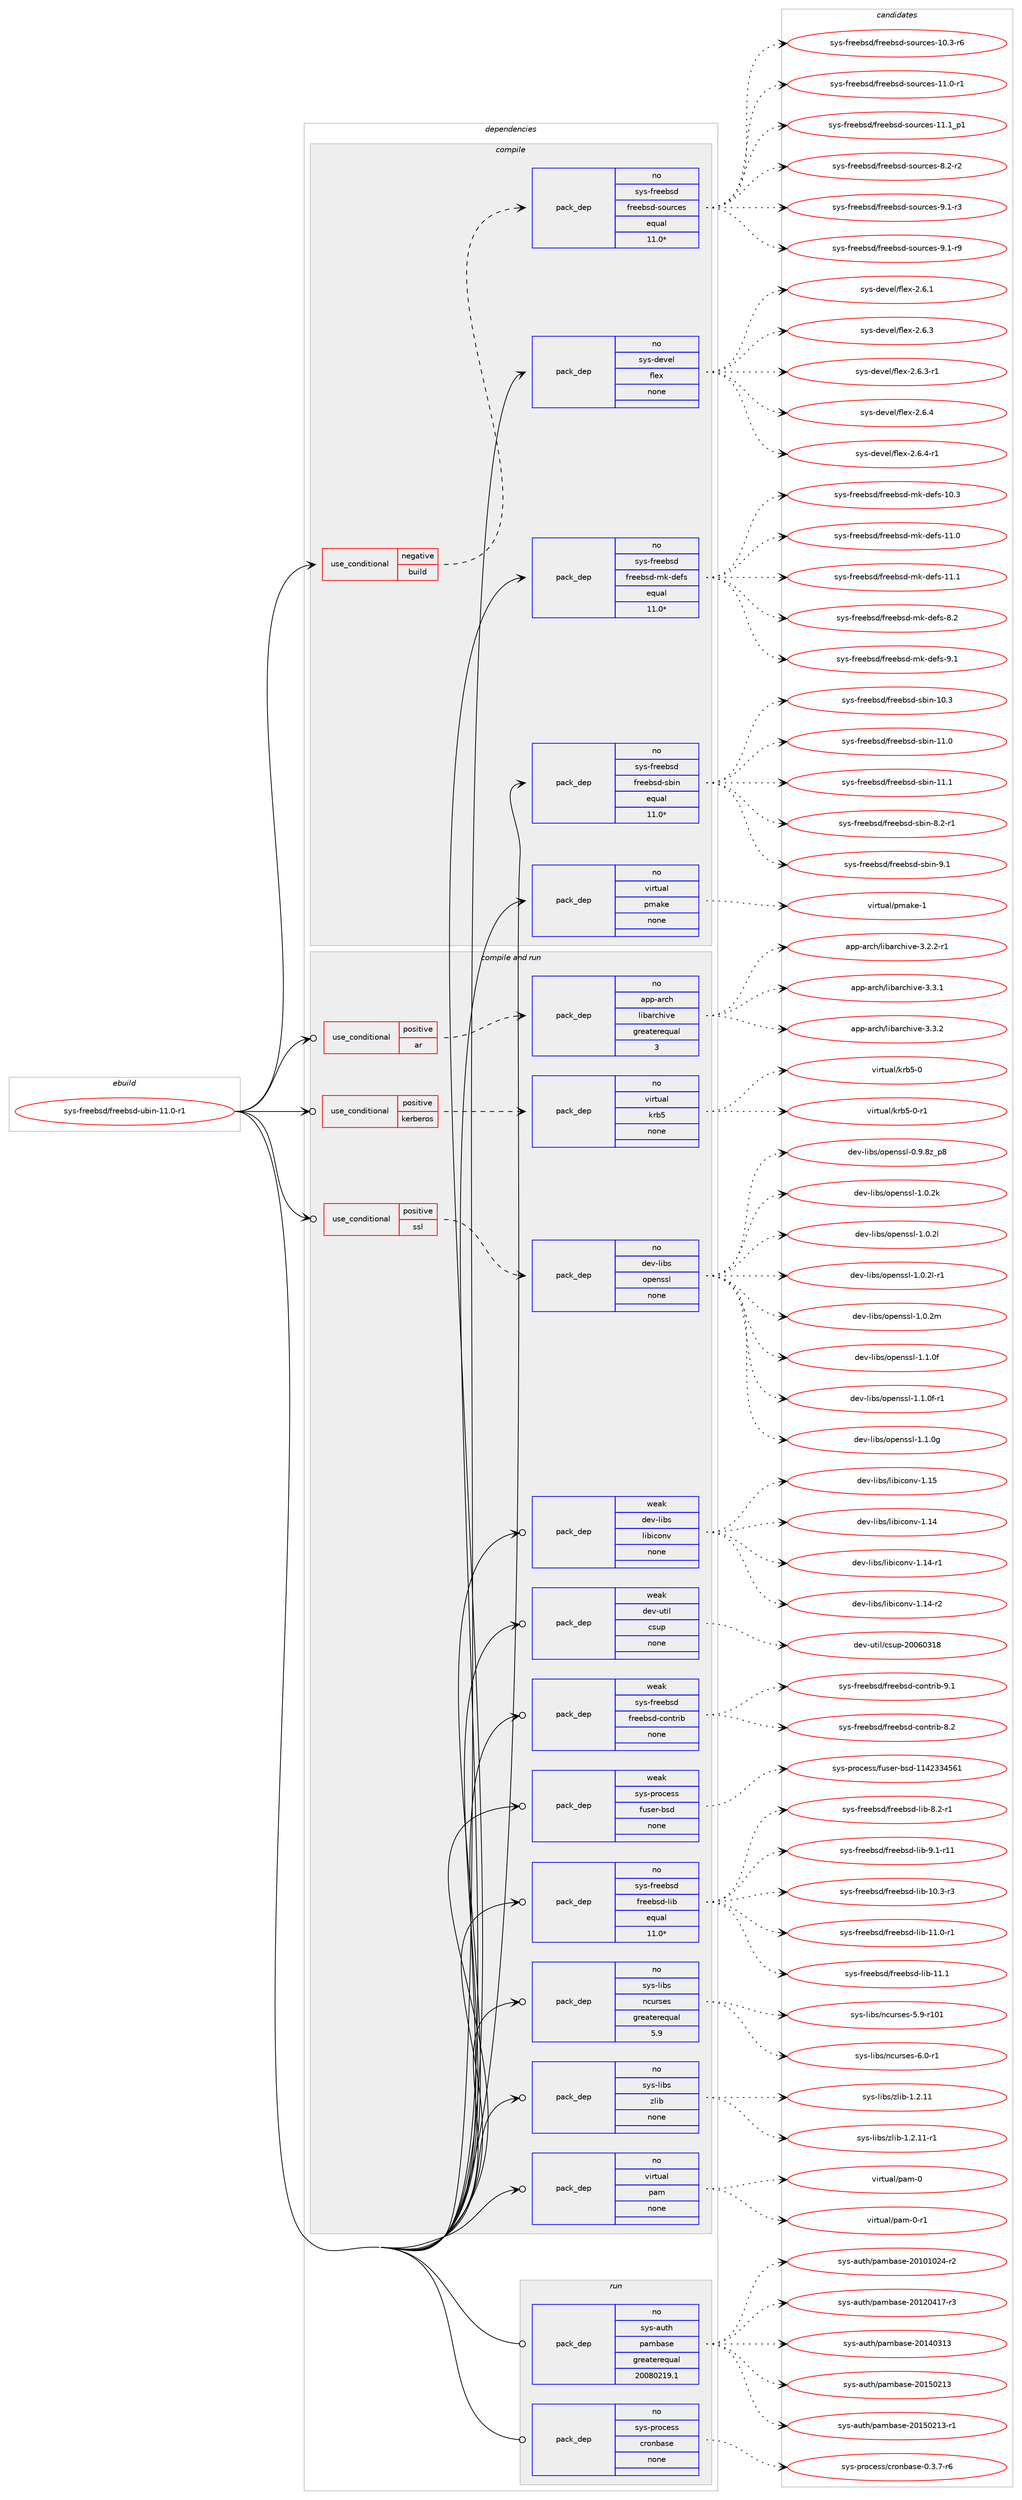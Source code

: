 digraph prolog {

# *************
# Graph options
# *************

newrank=true;
concentrate=true;
compound=true;
graph [rankdir=LR,fontname=Helvetica,fontsize=10,ranksep=1.5];#, ranksep=2.5, nodesep=0.2];
edge  [arrowhead=vee];
node  [fontname=Helvetica,fontsize=10];

# **********
# The ebuild
# **********

subgraph cluster_leftcol {
color=gray;
rank=same;
label=<<i>ebuild</i>>;
id [label="sys-freebsd/freebsd-ubin-11.0-r1", color=red, width=4, href="../sys-freebsd/freebsd-ubin-11.0-r1.svg"];
}

# ****************
# The dependencies
# ****************

subgraph cluster_midcol {
color=gray;
label=<<i>dependencies</i>>;
subgraph cluster_compile {
fillcolor="#eeeeee";
style=filled;
label=<<i>compile</i>>;
subgraph cond116564 {
dependency486682 [label=<<TABLE BORDER="0" CELLBORDER="1" CELLSPACING="0" CELLPADDING="4"><TR><TD ROWSPAN="3" CELLPADDING="10">use_conditional</TD></TR><TR><TD>negative</TD></TR><TR><TD>build</TD></TR></TABLE>>, shape=none, color=red];
subgraph pack361614 {
dependency486683 [label=<<TABLE BORDER="0" CELLBORDER="1" CELLSPACING="0" CELLPADDING="4" WIDTH="220"><TR><TD ROWSPAN="6" CELLPADDING="30">pack_dep</TD></TR><TR><TD WIDTH="110">no</TD></TR><TR><TD>sys-freebsd</TD></TR><TR><TD>freebsd-sources</TD></TR><TR><TD>equal</TD></TR><TR><TD>11.0*</TD></TR></TABLE>>, shape=none, color=blue];
}
dependency486682:e -> dependency486683:w [weight=20,style="dashed",arrowhead="vee"];
}
id:e -> dependency486682:w [weight=20,style="solid",arrowhead="vee"];
subgraph pack361615 {
dependency486684 [label=<<TABLE BORDER="0" CELLBORDER="1" CELLSPACING="0" CELLPADDING="4" WIDTH="220"><TR><TD ROWSPAN="6" CELLPADDING="30">pack_dep</TD></TR><TR><TD WIDTH="110">no</TD></TR><TR><TD>sys-devel</TD></TR><TR><TD>flex</TD></TR><TR><TD>none</TD></TR><TR><TD></TD></TR></TABLE>>, shape=none, color=blue];
}
id:e -> dependency486684:w [weight=20,style="solid",arrowhead="vee"];
subgraph pack361616 {
dependency486685 [label=<<TABLE BORDER="0" CELLBORDER="1" CELLSPACING="0" CELLPADDING="4" WIDTH="220"><TR><TD ROWSPAN="6" CELLPADDING="30">pack_dep</TD></TR><TR><TD WIDTH="110">no</TD></TR><TR><TD>sys-freebsd</TD></TR><TR><TD>freebsd-mk-defs</TD></TR><TR><TD>equal</TD></TR><TR><TD>11.0*</TD></TR></TABLE>>, shape=none, color=blue];
}
id:e -> dependency486685:w [weight=20,style="solid",arrowhead="vee"];
subgraph pack361617 {
dependency486686 [label=<<TABLE BORDER="0" CELLBORDER="1" CELLSPACING="0" CELLPADDING="4" WIDTH="220"><TR><TD ROWSPAN="6" CELLPADDING="30">pack_dep</TD></TR><TR><TD WIDTH="110">no</TD></TR><TR><TD>sys-freebsd</TD></TR><TR><TD>freebsd-sbin</TD></TR><TR><TD>equal</TD></TR><TR><TD>11.0*</TD></TR></TABLE>>, shape=none, color=blue];
}
id:e -> dependency486686:w [weight=20,style="solid",arrowhead="vee"];
subgraph pack361618 {
dependency486687 [label=<<TABLE BORDER="0" CELLBORDER="1" CELLSPACING="0" CELLPADDING="4" WIDTH="220"><TR><TD ROWSPAN="6" CELLPADDING="30">pack_dep</TD></TR><TR><TD WIDTH="110">no</TD></TR><TR><TD>virtual</TD></TR><TR><TD>pmake</TD></TR><TR><TD>none</TD></TR><TR><TD></TD></TR></TABLE>>, shape=none, color=blue];
}
id:e -> dependency486687:w [weight=20,style="solid",arrowhead="vee"];
}
subgraph cluster_compileandrun {
fillcolor="#eeeeee";
style=filled;
label=<<i>compile and run</i>>;
subgraph cond116565 {
dependency486688 [label=<<TABLE BORDER="0" CELLBORDER="1" CELLSPACING="0" CELLPADDING="4"><TR><TD ROWSPAN="3" CELLPADDING="10">use_conditional</TD></TR><TR><TD>positive</TD></TR><TR><TD>ar</TD></TR></TABLE>>, shape=none, color=red];
subgraph pack361619 {
dependency486689 [label=<<TABLE BORDER="0" CELLBORDER="1" CELLSPACING="0" CELLPADDING="4" WIDTH="220"><TR><TD ROWSPAN="6" CELLPADDING="30">pack_dep</TD></TR><TR><TD WIDTH="110">no</TD></TR><TR><TD>app-arch</TD></TR><TR><TD>libarchive</TD></TR><TR><TD>greaterequal</TD></TR><TR><TD>3</TD></TR></TABLE>>, shape=none, color=blue];
}
dependency486688:e -> dependency486689:w [weight=20,style="dashed",arrowhead="vee"];
}
id:e -> dependency486688:w [weight=20,style="solid",arrowhead="odotvee"];
subgraph cond116566 {
dependency486690 [label=<<TABLE BORDER="0" CELLBORDER="1" CELLSPACING="0" CELLPADDING="4"><TR><TD ROWSPAN="3" CELLPADDING="10">use_conditional</TD></TR><TR><TD>positive</TD></TR><TR><TD>kerberos</TD></TR></TABLE>>, shape=none, color=red];
subgraph pack361620 {
dependency486691 [label=<<TABLE BORDER="0" CELLBORDER="1" CELLSPACING="0" CELLPADDING="4" WIDTH="220"><TR><TD ROWSPAN="6" CELLPADDING="30">pack_dep</TD></TR><TR><TD WIDTH="110">no</TD></TR><TR><TD>virtual</TD></TR><TR><TD>krb5</TD></TR><TR><TD>none</TD></TR><TR><TD></TD></TR></TABLE>>, shape=none, color=blue];
}
dependency486690:e -> dependency486691:w [weight=20,style="dashed",arrowhead="vee"];
}
id:e -> dependency486690:w [weight=20,style="solid",arrowhead="odotvee"];
subgraph cond116567 {
dependency486692 [label=<<TABLE BORDER="0" CELLBORDER="1" CELLSPACING="0" CELLPADDING="4"><TR><TD ROWSPAN="3" CELLPADDING="10">use_conditional</TD></TR><TR><TD>positive</TD></TR><TR><TD>ssl</TD></TR></TABLE>>, shape=none, color=red];
subgraph pack361621 {
dependency486693 [label=<<TABLE BORDER="0" CELLBORDER="1" CELLSPACING="0" CELLPADDING="4" WIDTH="220"><TR><TD ROWSPAN="6" CELLPADDING="30">pack_dep</TD></TR><TR><TD WIDTH="110">no</TD></TR><TR><TD>dev-libs</TD></TR><TR><TD>openssl</TD></TR><TR><TD>none</TD></TR><TR><TD></TD></TR></TABLE>>, shape=none, color=blue];
}
dependency486692:e -> dependency486693:w [weight=20,style="dashed",arrowhead="vee"];
}
id:e -> dependency486692:w [weight=20,style="solid",arrowhead="odotvee"];
subgraph pack361622 {
dependency486694 [label=<<TABLE BORDER="0" CELLBORDER="1" CELLSPACING="0" CELLPADDING="4" WIDTH="220"><TR><TD ROWSPAN="6" CELLPADDING="30">pack_dep</TD></TR><TR><TD WIDTH="110">no</TD></TR><TR><TD>sys-freebsd</TD></TR><TR><TD>freebsd-lib</TD></TR><TR><TD>equal</TD></TR><TR><TD>11.0*</TD></TR></TABLE>>, shape=none, color=blue];
}
id:e -> dependency486694:w [weight=20,style="solid",arrowhead="odotvee"];
subgraph pack361623 {
dependency486695 [label=<<TABLE BORDER="0" CELLBORDER="1" CELLSPACING="0" CELLPADDING="4" WIDTH="220"><TR><TD ROWSPAN="6" CELLPADDING="30">pack_dep</TD></TR><TR><TD WIDTH="110">no</TD></TR><TR><TD>sys-libs</TD></TR><TR><TD>ncurses</TD></TR><TR><TD>greaterequal</TD></TR><TR><TD>5.9</TD></TR></TABLE>>, shape=none, color=blue];
}
id:e -> dependency486695:w [weight=20,style="solid",arrowhead="odotvee"];
subgraph pack361624 {
dependency486696 [label=<<TABLE BORDER="0" CELLBORDER="1" CELLSPACING="0" CELLPADDING="4" WIDTH="220"><TR><TD ROWSPAN="6" CELLPADDING="30">pack_dep</TD></TR><TR><TD WIDTH="110">no</TD></TR><TR><TD>sys-libs</TD></TR><TR><TD>zlib</TD></TR><TR><TD>none</TD></TR><TR><TD></TD></TR></TABLE>>, shape=none, color=blue];
}
id:e -> dependency486696:w [weight=20,style="solid",arrowhead="odotvee"];
subgraph pack361625 {
dependency486697 [label=<<TABLE BORDER="0" CELLBORDER="1" CELLSPACING="0" CELLPADDING="4" WIDTH="220"><TR><TD ROWSPAN="6" CELLPADDING="30">pack_dep</TD></TR><TR><TD WIDTH="110">no</TD></TR><TR><TD>virtual</TD></TR><TR><TD>pam</TD></TR><TR><TD>none</TD></TR><TR><TD></TD></TR></TABLE>>, shape=none, color=blue];
}
id:e -> dependency486697:w [weight=20,style="solid",arrowhead="odotvee"];
subgraph pack361626 {
dependency486698 [label=<<TABLE BORDER="0" CELLBORDER="1" CELLSPACING="0" CELLPADDING="4" WIDTH="220"><TR><TD ROWSPAN="6" CELLPADDING="30">pack_dep</TD></TR><TR><TD WIDTH="110">weak</TD></TR><TR><TD>dev-libs</TD></TR><TR><TD>libiconv</TD></TR><TR><TD>none</TD></TR><TR><TD></TD></TR></TABLE>>, shape=none, color=blue];
}
id:e -> dependency486698:w [weight=20,style="solid",arrowhead="odotvee"];
subgraph pack361627 {
dependency486699 [label=<<TABLE BORDER="0" CELLBORDER="1" CELLSPACING="0" CELLPADDING="4" WIDTH="220"><TR><TD ROWSPAN="6" CELLPADDING="30">pack_dep</TD></TR><TR><TD WIDTH="110">weak</TD></TR><TR><TD>dev-util</TD></TR><TR><TD>csup</TD></TR><TR><TD>none</TD></TR><TR><TD></TD></TR></TABLE>>, shape=none, color=blue];
}
id:e -> dependency486699:w [weight=20,style="solid",arrowhead="odotvee"];
subgraph pack361628 {
dependency486700 [label=<<TABLE BORDER="0" CELLBORDER="1" CELLSPACING="0" CELLPADDING="4" WIDTH="220"><TR><TD ROWSPAN="6" CELLPADDING="30">pack_dep</TD></TR><TR><TD WIDTH="110">weak</TD></TR><TR><TD>sys-freebsd</TD></TR><TR><TD>freebsd-contrib</TD></TR><TR><TD>none</TD></TR><TR><TD></TD></TR></TABLE>>, shape=none, color=blue];
}
id:e -> dependency486700:w [weight=20,style="solid",arrowhead="odotvee"];
subgraph pack361629 {
dependency486701 [label=<<TABLE BORDER="0" CELLBORDER="1" CELLSPACING="0" CELLPADDING="4" WIDTH="220"><TR><TD ROWSPAN="6" CELLPADDING="30">pack_dep</TD></TR><TR><TD WIDTH="110">weak</TD></TR><TR><TD>sys-process</TD></TR><TR><TD>fuser-bsd</TD></TR><TR><TD>none</TD></TR><TR><TD></TD></TR></TABLE>>, shape=none, color=blue];
}
id:e -> dependency486701:w [weight=20,style="solid",arrowhead="odotvee"];
}
subgraph cluster_run {
fillcolor="#eeeeee";
style=filled;
label=<<i>run</i>>;
subgraph pack361630 {
dependency486702 [label=<<TABLE BORDER="0" CELLBORDER="1" CELLSPACING="0" CELLPADDING="4" WIDTH="220"><TR><TD ROWSPAN="6" CELLPADDING="30">pack_dep</TD></TR><TR><TD WIDTH="110">no</TD></TR><TR><TD>sys-auth</TD></TR><TR><TD>pambase</TD></TR><TR><TD>greaterequal</TD></TR><TR><TD>20080219.1</TD></TR></TABLE>>, shape=none, color=blue];
}
id:e -> dependency486702:w [weight=20,style="solid",arrowhead="odot"];
subgraph pack361631 {
dependency486703 [label=<<TABLE BORDER="0" CELLBORDER="1" CELLSPACING="0" CELLPADDING="4" WIDTH="220"><TR><TD ROWSPAN="6" CELLPADDING="30">pack_dep</TD></TR><TR><TD WIDTH="110">no</TD></TR><TR><TD>sys-process</TD></TR><TR><TD>cronbase</TD></TR><TR><TD>none</TD></TR><TR><TD></TD></TR></TABLE>>, shape=none, color=blue];
}
id:e -> dependency486703:w [weight=20,style="solid",arrowhead="odot"];
}
}

# **************
# The candidates
# **************

subgraph cluster_choices {
rank=same;
color=gray;
label=<<i>candidates</i>>;

subgraph choice361614 {
color=black;
nodesep=1;
choice11512111545102114101101981151004710211410110198115100451151111171149910111545494846514511454 [label="sys-freebsd/freebsd-sources-10.3-r6", color=red, width=4,href="../sys-freebsd/freebsd-sources-10.3-r6.svg"];
choice11512111545102114101101981151004710211410110198115100451151111171149910111545494946484511449 [label="sys-freebsd/freebsd-sources-11.0-r1", color=red, width=4,href="../sys-freebsd/freebsd-sources-11.0-r1.svg"];
choice11512111545102114101101981151004710211410110198115100451151111171149910111545494946499511249 [label="sys-freebsd/freebsd-sources-11.1_p1", color=red, width=4,href="../sys-freebsd/freebsd-sources-11.1_p1.svg"];
choice115121115451021141011019811510047102114101101981151004511511111711499101115455646504511450 [label="sys-freebsd/freebsd-sources-8.2-r2", color=red, width=4,href="../sys-freebsd/freebsd-sources-8.2-r2.svg"];
choice115121115451021141011019811510047102114101101981151004511511111711499101115455746494511451 [label="sys-freebsd/freebsd-sources-9.1-r3", color=red, width=4,href="../sys-freebsd/freebsd-sources-9.1-r3.svg"];
choice115121115451021141011019811510047102114101101981151004511511111711499101115455746494511457 [label="sys-freebsd/freebsd-sources-9.1-r9", color=red, width=4,href="../sys-freebsd/freebsd-sources-9.1-r9.svg"];
dependency486683:e -> choice11512111545102114101101981151004710211410110198115100451151111171149910111545494846514511454:w [style=dotted,weight="100"];
dependency486683:e -> choice11512111545102114101101981151004710211410110198115100451151111171149910111545494946484511449:w [style=dotted,weight="100"];
dependency486683:e -> choice11512111545102114101101981151004710211410110198115100451151111171149910111545494946499511249:w [style=dotted,weight="100"];
dependency486683:e -> choice115121115451021141011019811510047102114101101981151004511511111711499101115455646504511450:w [style=dotted,weight="100"];
dependency486683:e -> choice115121115451021141011019811510047102114101101981151004511511111711499101115455746494511451:w [style=dotted,weight="100"];
dependency486683:e -> choice115121115451021141011019811510047102114101101981151004511511111711499101115455746494511457:w [style=dotted,weight="100"];
}
subgraph choice361615 {
color=black;
nodesep=1;
choice1151211154510010111810110847102108101120455046544649 [label="sys-devel/flex-2.6.1", color=red, width=4,href="../sys-devel/flex-2.6.1.svg"];
choice1151211154510010111810110847102108101120455046544651 [label="sys-devel/flex-2.6.3", color=red, width=4,href="../sys-devel/flex-2.6.3.svg"];
choice11512111545100101118101108471021081011204550465446514511449 [label="sys-devel/flex-2.6.3-r1", color=red, width=4,href="../sys-devel/flex-2.6.3-r1.svg"];
choice1151211154510010111810110847102108101120455046544652 [label="sys-devel/flex-2.6.4", color=red, width=4,href="../sys-devel/flex-2.6.4.svg"];
choice11512111545100101118101108471021081011204550465446524511449 [label="sys-devel/flex-2.6.4-r1", color=red, width=4,href="../sys-devel/flex-2.6.4-r1.svg"];
dependency486684:e -> choice1151211154510010111810110847102108101120455046544649:w [style=dotted,weight="100"];
dependency486684:e -> choice1151211154510010111810110847102108101120455046544651:w [style=dotted,weight="100"];
dependency486684:e -> choice11512111545100101118101108471021081011204550465446514511449:w [style=dotted,weight="100"];
dependency486684:e -> choice1151211154510010111810110847102108101120455046544652:w [style=dotted,weight="100"];
dependency486684:e -> choice11512111545100101118101108471021081011204550465446524511449:w [style=dotted,weight="100"];
}
subgraph choice361616 {
color=black;
nodesep=1;
choice1151211154510211410110198115100471021141011019811510045109107451001011021154549484651 [label="sys-freebsd/freebsd-mk-defs-10.3", color=red, width=4,href="../sys-freebsd/freebsd-mk-defs-10.3.svg"];
choice1151211154510211410110198115100471021141011019811510045109107451001011021154549494648 [label="sys-freebsd/freebsd-mk-defs-11.0", color=red, width=4,href="../sys-freebsd/freebsd-mk-defs-11.0.svg"];
choice1151211154510211410110198115100471021141011019811510045109107451001011021154549494649 [label="sys-freebsd/freebsd-mk-defs-11.1", color=red, width=4,href="../sys-freebsd/freebsd-mk-defs-11.1.svg"];
choice11512111545102114101101981151004710211410110198115100451091074510010110211545564650 [label="sys-freebsd/freebsd-mk-defs-8.2", color=red, width=4,href="../sys-freebsd/freebsd-mk-defs-8.2.svg"];
choice11512111545102114101101981151004710211410110198115100451091074510010110211545574649 [label="sys-freebsd/freebsd-mk-defs-9.1", color=red, width=4,href="../sys-freebsd/freebsd-mk-defs-9.1.svg"];
dependency486685:e -> choice1151211154510211410110198115100471021141011019811510045109107451001011021154549484651:w [style=dotted,weight="100"];
dependency486685:e -> choice1151211154510211410110198115100471021141011019811510045109107451001011021154549494648:w [style=dotted,weight="100"];
dependency486685:e -> choice1151211154510211410110198115100471021141011019811510045109107451001011021154549494649:w [style=dotted,weight="100"];
dependency486685:e -> choice11512111545102114101101981151004710211410110198115100451091074510010110211545564650:w [style=dotted,weight="100"];
dependency486685:e -> choice11512111545102114101101981151004710211410110198115100451091074510010110211545574649:w [style=dotted,weight="100"];
}
subgraph choice361617 {
color=black;
nodesep=1;
choice1151211154510211410110198115100471021141011019811510045115981051104549484651 [label="sys-freebsd/freebsd-sbin-10.3", color=red, width=4,href="../sys-freebsd/freebsd-sbin-10.3.svg"];
choice1151211154510211410110198115100471021141011019811510045115981051104549494648 [label="sys-freebsd/freebsd-sbin-11.0", color=red, width=4,href="../sys-freebsd/freebsd-sbin-11.0.svg"];
choice1151211154510211410110198115100471021141011019811510045115981051104549494649 [label="sys-freebsd/freebsd-sbin-11.1", color=red, width=4,href="../sys-freebsd/freebsd-sbin-11.1.svg"];
choice115121115451021141011019811510047102114101101981151004511598105110455646504511449 [label="sys-freebsd/freebsd-sbin-8.2-r1", color=red, width=4,href="../sys-freebsd/freebsd-sbin-8.2-r1.svg"];
choice11512111545102114101101981151004710211410110198115100451159810511045574649 [label="sys-freebsd/freebsd-sbin-9.1", color=red, width=4,href="../sys-freebsd/freebsd-sbin-9.1.svg"];
dependency486686:e -> choice1151211154510211410110198115100471021141011019811510045115981051104549484651:w [style=dotted,weight="100"];
dependency486686:e -> choice1151211154510211410110198115100471021141011019811510045115981051104549494648:w [style=dotted,weight="100"];
dependency486686:e -> choice1151211154510211410110198115100471021141011019811510045115981051104549494649:w [style=dotted,weight="100"];
dependency486686:e -> choice115121115451021141011019811510047102114101101981151004511598105110455646504511449:w [style=dotted,weight="100"];
dependency486686:e -> choice11512111545102114101101981151004710211410110198115100451159810511045574649:w [style=dotted,weight="100"];
}
subgraph choice361618 {
color=black;
nodesep=1;
choice1181051141161179710847112109971071014549 [label="virtual/pmake-1", color=red, width=4,href="../virtual/pmake-1.svg"];
dependency486687:e -> choice1181051141161179710847112109971071014549:w [style=dotted,weight="100"];
}
subgraph choice361619 {
color=black;
nodesep=1;
choice97112112459711499104471081059897114991041051181014551465046504511449 [label="app-arch/libarchive-3.2.2-r1", color=red, width=4,href="../app-arch/libarchive-3.2.2-r1.svg"];
choice9711211245971149910447108105989711499104105118101455146514649 [label="app-arch/libarchive-3.3.1", color=red, width=4,href="../app-arch/libarchive-3.3.1.svg"];
choice9711211245971149910447108105989711499104105118101455146514650 [label="app-arch/libarchive-3.3.2", color=red, width=4,href="../app-arch/libarchive-3.3.2.svg"];
dependency486689:e -> choice97112112459711499104471081059897114991041051181014551465046504511449:w [style=dotted,weight="100"];
dependency486689:e -> choice9711211245971149910447108105989711499104105118101455146514649:w [style=dotted,weight="100"];
dependency486689:e -> choice9711211245971149910447108105989711499104105118101455146514650:w [style=dotted,weight="100"];
}
subgraph choice361620 {
color=black;
nodesep=1;
choice118105114116117971084710711498534548 [label="virtual/krb5-0", color=red, width=4,href="../virtual/krb5-0.svg"];
choice1181051141161179710847107114985345484511449 [label="virtual/krb5-0-r1", color=red, width=4,href="../virtual/krb5-0-r1.svg"];
dependency486691:e -> choice118105114116117971084710711498534548:w [style=dotted,weight="100"];
dependency486691:e -> choice1181051141161179710847107114985345484511449:w [style=dotted,weight="100"];
}
subgraph choice361621 {
color=black;
nodesep=1;
choice1001011184510810598115471111121011101151151084548465746561229511256 [label="dev-libs/openssl-0.9.8z_p8", color=red, width=4,href="../dev-libs/openssl-0.9.8z_p8.svg"];
choice100101118451081059811547111112101110115115108454946484650107 [label="dev-libs/openssl-1.0.2k", color=red, width=4,href="../dev-libs/openssl-1.0.2k.svg"];
choice100101118451081059811547111112101110115115108454946484650108 [label="dev-libs/openssl-1.0.2l", color=red, width=4,href="../dev-libs/openssl-1.0.2l.svg"];
choice1001011184510810598115471111121011101151151084549464846501084511449 [label="dev-libs/openssl-1.0.2l-r1", color=red, width=4,href="../dev-libs/openssl-1.0.2l-r1.svg"];
choice100101118451081059811547111112101110115115108454946484650109 [label="dev-libs/openssl-1.0.2m", color=red, width=4,href="../dev-libs/openssl-1.0.2m.svg"];
choice100101118451081059811547111112101110115115108454946494648102 [label="dev-libs/openssl-1.1.0f", color=red, width=4,href="../dev-libs/openssl-1.1.0f.svg"];
choice1001011184510810598115471111121011101151151084549464946481024511449 [label="dev-libs/openssl-1.1.0f-r1", color=red, width=4,href="../dev-libs/openssl-1.1.0f-r1.svg"];
choice100101118451081059811547111112101110115115108454946494648103 [label="dev-libs/openssl-1.1.0g", color=red, width=4,href="../dev-libs/openssl-1.1.0g.svg"];
dependency486693:e -> choice1001011184510810598115471111121011101151151084548465746561229511256:w [style=dotted,weight="100"];
dependency486693:e -> choice100101118451081059811547111112101110115115108454946484650107:w [style=dotted,weight="100"];
dependency486693:e -> choice100101118451081059811547111112101110115115108454946484650108:w [style=dotted,weight="100"];
dependency486693:e -> choice1001011184510810598115471111121011101151151084549464846501084511449:w [style=dotted,weight="100"];
dependency486693:e -> choice100101118451081059811547111112101110115115108454946484650109:w [style=dotted,weight="100"];
dependency486693:e -> choice100101118451081059811547111112101110115115108454946494648102:w [style=dotted,weight="100"];
dependency486693:e -> choice1001011184510810598115471111121011101151151084549464946481024511449:w [style=dotted,weight="100"];
dependency486693:e -> choice100101118451081059811547111112101110115115108454946494648103:w [style=dotted,weight="100"];
}
subgraph choice361622 {
color=black;
nodesep=1;
choice11512111545102114101101981151004710211410110198115100451081059845494846514511451 [label="sys-freebsd/freebsd-lib-10.3-r3", color=red, width=4,href="../sys-freebsd/freebsd-lib-10.3-r3.svg"];
choice11512111545102114101101981151004710211410110198115100451081059845494946484511449 [label="sys-freebsd/freebsd-lib-11.0-r1", color=red, width=4,href="../sys-freebsd/freebsd-lib-11.0-r1.svg"];
choice1151211154510211410110198115100471021141011019811510045108105984549494649 [label="sys-freebsd/freebsd-lib-11.1", color=red, width=4,href="../sys-freebsd/freebsd-lib-11.1.svg"];
choice115121115451021141011019811510047102114101101981151004510810598455646504511449 [label="sys-freebsd/freebsd-lib-8.2-r1", color=red, width=4,href="../sys-freebsd/freebsd-lib-8.2-r1.svg"];
choice11512111545102114101101981151004710211410110198115100451081059845574649451144949 [label="sys-freebsd/freebsd-lib-9.1-r11", color=red, width=4,href="../sys-freebsd/freebsd-lib-9.1-r11.svg"];
dependency486694:e -> choice11512111545102114101101981151004710211410110198115100451081059845494846514511451:w [style=dotted,weight="100"];
dependency486694:e -> choice11512111545102114101101981151004710211410110198115100451081059845494946484511449:w [style=dotted,weight="100"];
dependency486694:e -> choice1151211154510211410110198115100471021141011019811510045108105984549494649:w [style=dotted,weight="100"];
dependency486694:e -> choice115121115451021141011019811510047102114101101981151004510810598455646504511449:w [style=dotted,weight="100"];
dependency486694:e -> choice11512111545102114101101981151004710211410110198115100451081059845574649451144949:w [style=dotted,weight="100"];
}
subgraph choice361623 {
color=black;
nodesep=1;
choice115121115451081059811547110991171141151011154553465745114494849 [label="sys-libs/ncurses-5.9-r101", color=red, width=4,href="../sys-libs/ncurses-5.9-r101.svg"];
choice11512111545108105981154711099117114115101115455446484511449 [label="sys-libs/ncurses-6.0-r1", color=red, width=4,href="../sys-libs/ncurses-6.0-r1.svg"];
dependency486695:e -> choice115121115451081059811547110991171141151011154553465745114494849:w [style=dotted,weight="100"];
dependency486695:e -> choice11512111545108105981154711099117114115101115455446484511449:w [style=dotted,weight="100"];
}
subgraph choice361624 {
color=black;
nodesep=1;
choice1151211154510810598115471221081059845494650464949 [label="sys-libs/zlib-1.2.11", color=red, width=4,href="../sys-libs/zlib-1.2.11.svg"];
choice11512111545108105981154712210810598454946504649494511449 [label="sys-libs/zlib-1.2.11-r1", color=red, width=4,href="../sys-libs/zlib-1.2.11-r1.svg"];
dependency486696:e -> choice1151211154510810598115471221081059845494650464949:w [style=dotted,weight="100"];
dependency486696:e -> choice11512111545108105981154712210810598454946504649494511449:w [style=dotted,weight="100"];
}
subgraph choice361625 {
color=black;
nodesep=1;
choice1181051141161179710847112971094548 [label="virtual/pam-0", color=red, width=4,href="../virtual/pam-0.svg"];
choice11810511411611797108471129710945484511449 [label="virtual/pam-0-r1", color=red, width=4,href="../virtual/pam-0-r1.svg"];
dependency486697:e -> choice1181051141161179710847112971094548:w [style=dotted,weight="100"];
dependency486697:e -> choice11810511411611797108471129710945484511449:w [style=dotted,weight="100"];
}
subgraph choice361626 {
color=black;
nodesep=1;
choice10010111845108105981154710810598105991111101184549464952 [label="dev-libs/libiconv-1.14", color=red, width=4,href="../dev-libs/libiconv-1.14.svg"];
choice100101118451081059811547108105981059911111011845494649524511449 [label="dev-libs/libiconv-1.14-r1", color=red, width=4,href="../dev-libs/libiconv-1.14-r1.svg"];
choice100101118451081059811547108105981059911111011845494649524511450 [label="dev-libs/libiconv-1.14-r2", color=red, width=4,href="../dev-libs/libiconv-1.14-r2.svg"];
choice10010111845108105981154710810598105991111101184549464953 [label="dev-libs/libiconv-1.15", color=red, width=4,href="../dev-libs/libiconv-1.15.svg"];
dependency486698:e -> choice10010111845108105981154710810598105991111101184549464952:w [style=dotted,weight="100"];
dependency486698:e -> choice100101118451081059811547108105981059911111011845494649524511449:w [style=dotted,weight="100"];
dependency486698:e -> choice100101118451081059811547108105981059911111011845494649524511450:w [style=dotted,weight="100"];
dependency486698:e -> choice10010111845108105981154710810598105991111101184549464953:w [style=dotted,weight="100"];
}
subgraph choice361627 {
color=black;
nodesep=1;
choice100101118451171161051084799115117112455048485448514956 [label="dev-util/csup-20060318", color=red, width=4,href="../dev-util/csup-20060318.svg"];
dependency486699:e -> choice100101118451171161051084799115117112455048485448514956:w [style=dotted,weight="100"];
}
subgraph choice361628 {
color=black;
nodesep=1;
choice1151211154510211410110198115100471021141011019811510045991111101161141059845564650 [label="sys-freebsd/freebsd-contrib-8.2", color=red, width=4,href="../sys-freebsd/freebsd-contrib-8.2.svg"];
choice1151211154510211410110198115100471021141011019811510045991111101161141059845574649 [label="sys-freebsd/freebsd-contrib-9.1", color=red, width=4,href="../sys-freebsd/freebsd-contrib-9.1.svg"];
dependency486700:e -> choice1151211154510211410110198115100471021141011019811510045991111101161141059845564650:w [style=dotted,weight="100"];
dependency486700:e -> choice1151211154510211410110198115100471021141011019811510045991111101161141059845574649:w [style=dotted,weight="100"];
}
subgraph choice361629 {
color=black;
nodesep=1;
choice11512111545112114111991011151154710211711510111445981151004549495250515152535449 [label="sys-process/fuser-bsd-1142334561", color=red, width=4,href="../sys-process/fuser-bsd-1142334561.svg"];
dependency486701:e -> choice11512111545112114111991011151154710211711510111445981151004549495250515152535449:w [style=dotted,weight="100"];
}
subgraph choice361630 {
color=black;
nodesep=1;
choice1151211154597117116104471129710998971151014550484948494850524511450 [label="sys-auth/pambase-20101024-r2", color=red, width=4,href="../sys-auth/pambase-20101024-r2.svg"];
choice1151211154597117116104471129710998971151014550484950485249554511451 [label="sys-auth/pambase-20120417-r3", color=red, width=4,href="../sys-auth/pambase-20120417-r3.svg"];
choice115121115459711711610447112971099897115101455048495248514951 [label="sys-auth/pambase-20140313", color=red, width=4,href="../sys-auth/pambase-20140313.svg"];
choice115121115459711711610447112971099897115101455048495348504951 [label="sys-auth/pambase-20150213", color=red, width=4,href="../sys-auth/pambase-20150213.svg"];
choice1151211154597117116104471129710998971151014550484953485049514511449 [label="sys-auth/pambase-20150213-r1", color=red, width=4,href="../sys-auth/pambase-20150213-r1.svg"];
dependency486702:e -> choice1151211154597117116104471129710998971151014550484948494850524511450:w [style=dotted,weight="100"];
dependency486702:e -> choice1151211154597117116104471129710998971151014550484950485249554511451:w [style=dotted,weight="100"];
dependency486702:e -> choice115121115459711711610447112971099897115101455048495248514951:w [style=dotted,weight="100"];
dependency486702:e -> choice115121115459711711610447112971099897115101455048495348504951:w [style=dotted,weight="100"];
dependency486702:e -> choice1151211154597117116104471129710998971151014550484953485049514511449:w [style=dotted,weight="100"];
}
subgraph choice361631 {
color=black;
nodesep=1;
choice1151211154511211411199101115115479911411111098971151014548465146554511454 [label="sys-process/cronbase-0.3.7-r6", color=red, width=4,href="../sys-process/cronbase-0.3.7-r6.svg"];
dependency486703:e -> choice1151211154511211411199101115115479911411111098971151014548465146554511454:w [style=dotted,weight="100"];
}
}

}
